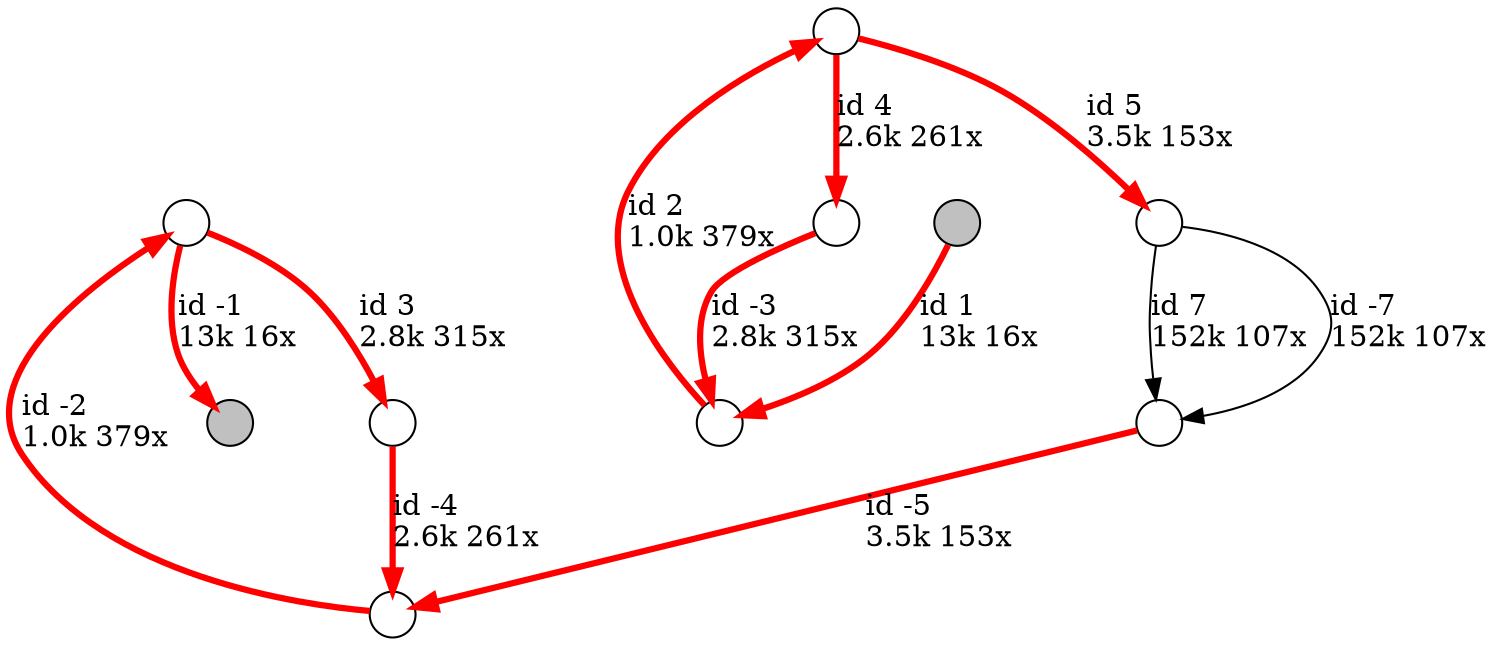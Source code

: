 digraph {
nodesep = 0.5;
node [shape = circle, label = "", height = 0.3];
"0" [style = "filled", fillcolor = "grey"];
"1" [style = "filled", fillcolor = "grey"];
"1" -> "2" [label = "id 1\l13k 16x", color = "red" , penwidth = 3] ;
"3" -> "0" [label = "id -1\l13k 16x", color = "red" , penwidth = 3] ;
"2" -> "4" [label = "id 2\l1.0k 379x", color = "red" , penwidth = 3] ;
"5" -> "3" [label = "id -2\l1.0k 379x", color = "red" , penwidth = 3] ;
"3" -> "6" [label = "id 3\l2.8k 315x", color = "red" , penwidth = 3] ;
"7" -> "2" [label = "id -3\l2.8k 315x", color = "red" , penwidth = 3] ;
"4" -> "7" [label = "id 4\l2.6k 261x", color = "red" , penwidth = 3] ;
"6" -> "5" [label = "id -4\l2.6k 261x", color = "red" , penwidth = 3] ;
"4" -> "8" [label = "id 5\l3.5k 153x", color = "red" , penwidth = 3] ;
"9" -> "5" [label = "id -5\l3.5k 153x", color = "red" , penwidth = 3] ;
"8" -> "9" [label = "id 7\l152k 107x", color = "black"] ;
"8" -> "9" [label = "id -7\l152k 107x", color = "black"] ;
}
